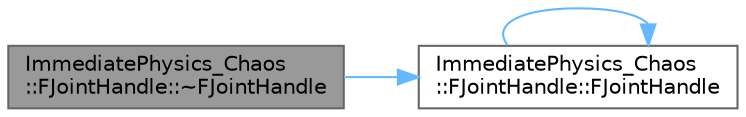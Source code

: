 digraph "ImmediatePhysics_Chaos::FJointHandle::~FJointHandle"
{
 // INTERACTIVE_SVG=YES
 // LATEX_PDF_SIZE
  bgcolor="transparent";
  edge [fontname=Helvetica,fontsize=10,labelfontname=Helvetica,labelfontsize=10];
  node [fontname=Helvetica,fontsize=10,shape=box,height=0.2,width=0.4];
  rankdir="LR";
  Node1 [id="Node000001",label="ImmediatePhysics_Chaos\l::FJointHandle::~FJointHandle",height=0.2,width=0.4,color="gray40", fillcolor="grey60", style="filled", fontcolor="black",tooltip=" "];
  Node1 -> Node2 [id="edge1_Node000001_Node000002",color="steelblue1",style="solid",tooltip=" "];
  Node2 [id="Node000002",label="ImmediatePhysics_Chaos\l::FJointHandle::FJointHandle",height=0.2,width=0.4,color="grey40", fillcolor="white", style="filled",URL="$d2/d44/structImmediatePhysics__Chaos_1_1FJointHandle.html#a5b09b7ec5164877b71b7d23fde454cd7",tooltip=" "];
  Node2 -> Node2 [id="edge2_Node000002_Node000002",color="steelblue1",style="solid",tooltip=" "];
}
